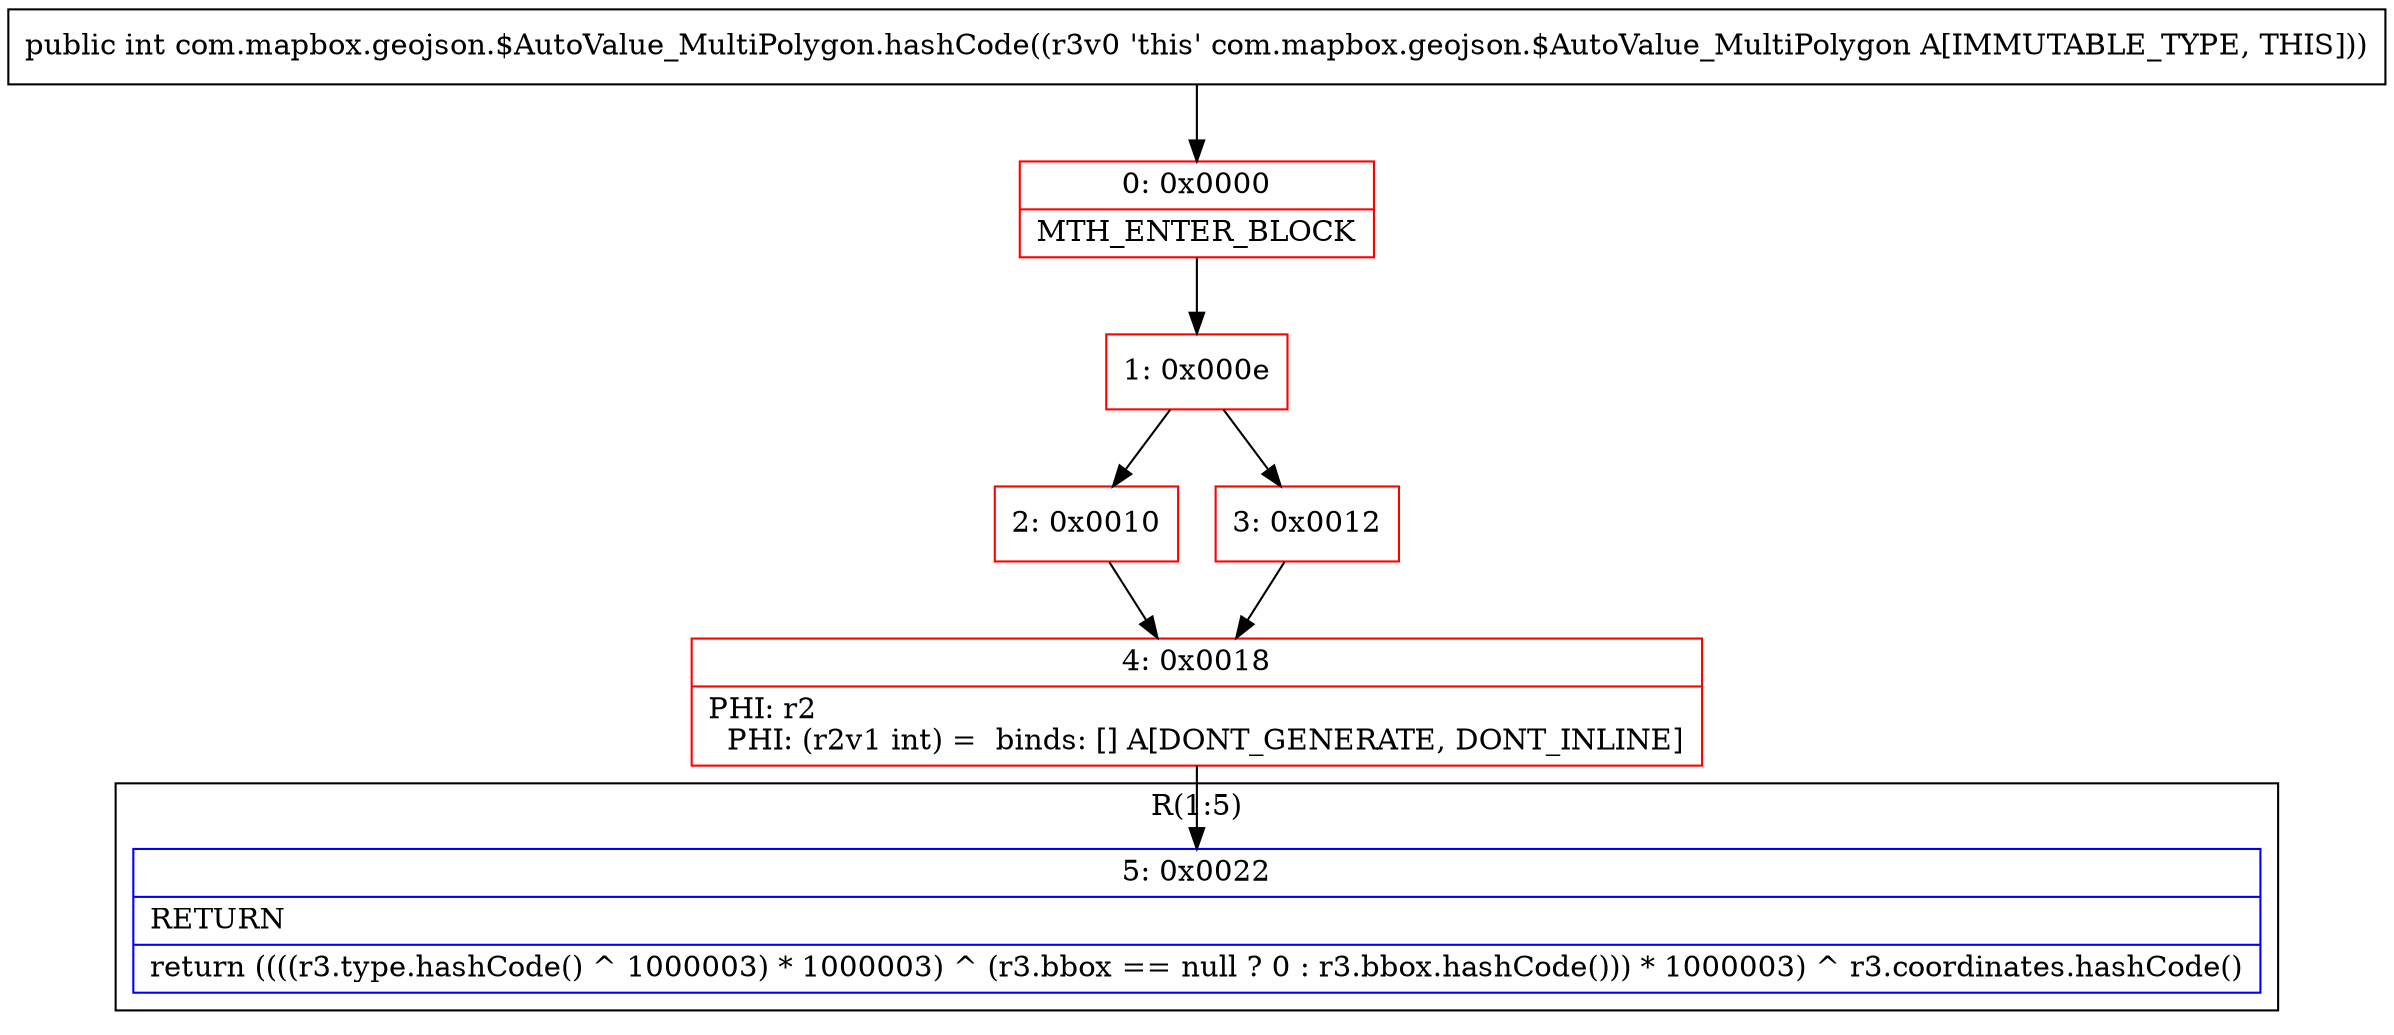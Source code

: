 digraph "CFG forcom.mapbox.geojson.$AutoValue_MultiPolygon.hashCode()I" {
subgraph cluster_Region_166867359 {
label = "R(1:5)";
node [shape=record,color=blue];
Node_5 [shape=record,label="{5\:\ 0x0022|RETURN\l|return ((((r3.type.hashCode() ^ 1000003) * 1000003) ^ (r3.bbox == null ? 0 : r3.bbox.hashCode())) * 1000003) ^ r3.coordinates.hashCode()\l}"];
}
Node_0 [shape=record,color=red,label="{0\:\ 0x0000|MTH_ENTER_BLOCK\l}"];
Node_1 [shape=record,color=red,label="{1\:\ 0x000e}"];
Node_2 [shape=record,color=red,label="{2\:\ 0x0010}"];
Node_3 [shape=record,color=red,label="{3\:\ 0x0012}"];
Node_4 [shape=record,color=red,label="{4\:\ 0x0018|PHI: r2 \l  PHI: (r2v1 int) =  binds: [] A[DONT_GENERATE, DONT_INLINE]\l}"];
MethodNode[shape=record,label="{public int com.mapbox.geojson.$AutoValue_MultiPolygon.hashCode((r3v0 'this' com.mapbox.geojson.$AutoValue_MultiPolygon A[IMMUTABLE_TYPE, THIS])) }"];
MethodNode -> Node_0;
Node_0 -> Node_1;
Node_1 -> Node_2;
Node_1 -> Node_3;
Node_2 -> Node_4;
Node_3 -> Node_4;
Node_4 -> Node_5;
}

